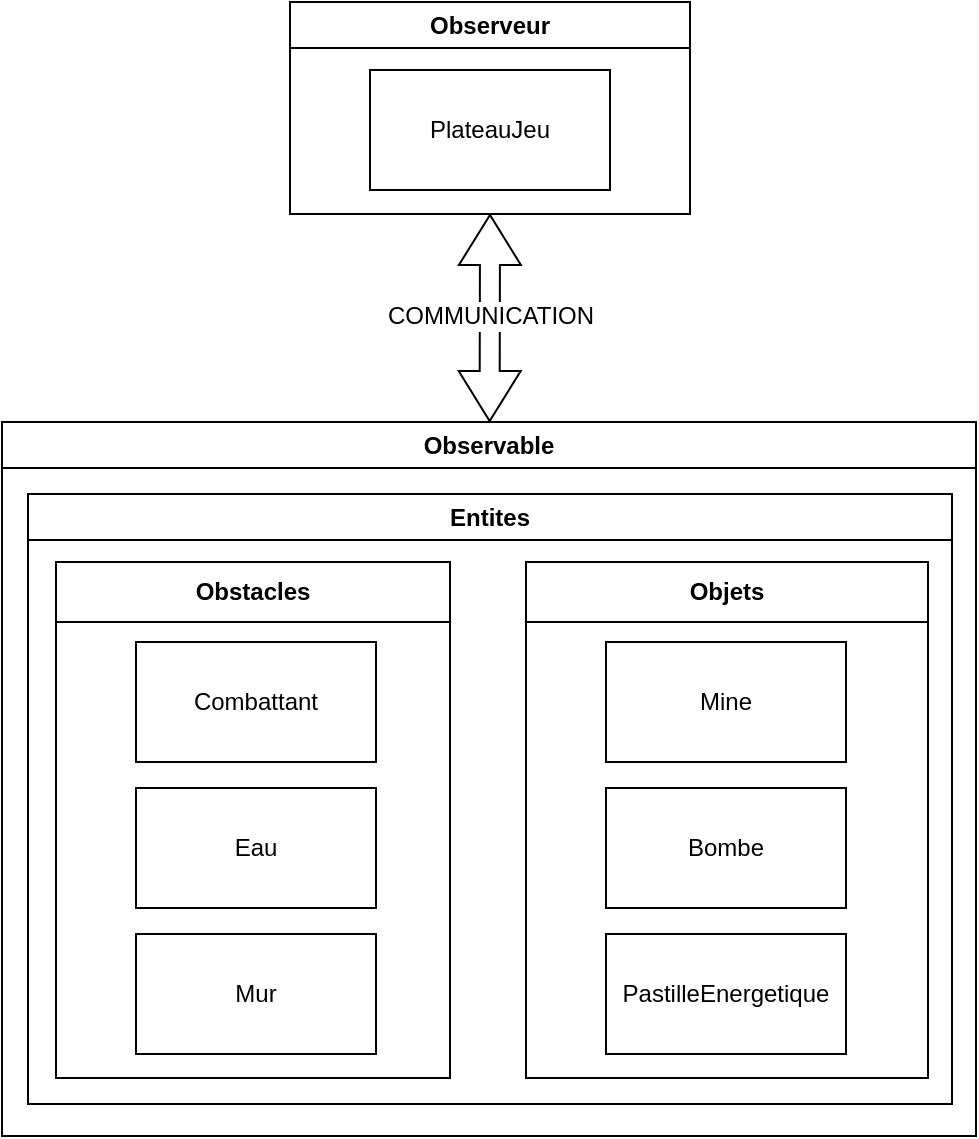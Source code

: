 <mxfile version="24.9.3" pages="2">
  <diagram name="Page-1" id="0JT_z1Z1anmlFC9r3GxD">
    <mxGraphModel dx="1114" dy="838" grid="0" gridSize="10" guides="1" tooltips="1" connect="1" arrows="1" fold="1" page="0" pageScale="1" pageWidth="827" pageHeight="1169" math="0" shadow="0">
      <root>
        <mxCell id="0" />
        <mxCell id="1" parent="0" />
        <mxCell id="oSuuzmFpZsacF9STBbim-7" value="Observeur" style="swimlane;whiteSpace=wrap;html=1;" vertex="1" parent="1">
          <mxGeometry x="111" y="131" width="200" height="106" as="geometry" />
        </mxCell>
        <mxCell id="oSuuzmFpZsacF9STBbim-1" value="PlateauJeu" style="rounded=0;whiteSpace=wrap;html=1;" vertex="1" parent="oSuuzmFpZsacF9STBbim-7">
          <mxGeometry x="40" y="34" width="120" height="60" as="geometry" />
        </mxCell>
        <mxCell id="oSuuzmFpZsacF9STBbim-15" value="Entites" style="swimlane;whiteSpace=wrap;html=1;" vertex="1" parent="1">
          <mxGeometry x="-20" y="377" width="462" height="305" as="geometry">
            <mxRectangle x="-22" y="249" width="96" height="26" as="alternateBounds" />
          </mxGeometry>
        </mxCell>
        <mxCell id="oSuuzmFpZsacF9STBbim-4" value="Objets" style="swimlane;whiteSpace=wrap;html=1;startSize=30;" vertex="1" parent="oSuuzmFpZsacF9STBbim-15">
          <mxGeometry x="249" y="34" width="201" height="258" as="geometry" />
        </mxCell>
        <mxCell id="oSuuzmFpZsacF9STBbim-12" value="Mine" style="rounded=0;whiteSpace=wrap;html=1;" vertex="1" parent="oSuuzmFpZsacF9STBbim-4">
          <mxGeometry x="40" y="40" width="120" height="60" as="geometry" />
        </mxCell>
        <mxCell id="oSuuzmFpZsacF9STBbim-13" value="Bombe" style="rounded=0;whiteSpace=wrap;html=1;" vertex="1" parent="oSuuzmFpZsacF9STBbim-4">
          <mxGeometry x="40" y="113" width="120" height="60" as="geometry" />
        </mxCell>
        <mxCell id="oSuuzmFpZsacF9STBbim-14" value="PastilleEnergetique" style="rounded=0;whiteSpace=wrap;html=1;" vertex="1" parent="oSuuzmFpZsacF9STBbim-4">
          <mxGeometry x="40" y="186" width="120" height="60" as="geometry" />
        </mxCell>
        <mxCell id="oSuuzmFpZsacF9STBbim-3" value="Obstacles" style="swimlane;whiteSpace=wrap;html=1;startSize=30;" vertex="1" parent="oSuuzmFpZsacF9STBbim-15">
          <mxGeometry x="14" y="34" width="197" height="258" as="geometry" />
        </mxCell>
        <mxCell id="oSuuzmFpZsacF9STBbim-6" value="Combattant" style="rounded=0;whiteSpace=wrap;html=1;" vertex="1" parent="oSuuzmFpZsacF9STBbim-3">
          <mxGeometry x="40" y="40" width="120" height="60" as="geometry" />
        </mxCell>
        <mxCell id="oSuuzmFpZsacF9STBbim-8" value="Eau" style="rounded=0;whiteSpace=wrap;html=1;" vertex="1" parent="oSuuzmFpZsacF9STBbim-3">
          <mxGeometry x="40" y="113" width="120" height="60" as="geometry" />
        </mxCell>
        <mxCell id="oSuuzmFpZsacF9STBbim-9" value="Mur" style="rounded=0;whiteSpace=wrap;html=1;" vertex="1" parent="oSuuzmFpZsacF9STBbim-3">
          <mxGeometry x="40" y="186" width="120" height="60" as="geometry" />
        </mxCell>
        <mxCell id="oSuuzmFpZsacF9STBbim-17" value="" style="shape=flexArrow;endArrow=classic;startArrow=classic;html=1;rounded=0;fontSize=12;startSize=8;endSize=8;curved=1;entryX=0.5;entryY=1;entryDx=0;entryDy=0;" edge="1" parent="1" source="oSuuzmFpZsacF9STBbim-19" target="oSuuzmFpZsacF9STBbim-7">
          <mxGeometry width="100" height="100" relative="1" as="geometry">
            <mxPoint x="120" y="488" as="sourcePoint" />
            <mxPoint x="220" y="388" as="targetPoint" />
          </mxGeometry>
        </mxCell>
        <mxCell id="oSuuzmFpZsacF9STBbim-22" value="COMMUNICATION" style="edgeLabel;html=1;align=center;verticalAlign=middle;resizable=0;points=[];fontSize=12;" vertex="1" connectable="0" parent="oSuuzmFpZsacF9STBbim-17">
          <mxGeometry x="0.058" y="2" relative="1" as="geometry">
            <mxPoint x="2" y="2" as="offset" />
          </mxGeometry>
        </mxCell>
        <mxCell id="oSuuzmFpZsacF9STBbim-19" value="Observable" style="swimlane;whiteSpace=wrap;html=1;" vertex="1" parent="1">
          <mxGeometry x="-33" y="341" width="487" height="357" as="geometry">
            <mxRectangle x="-22" y="249" width="96" height="26" as="alternateBounds" />
          </mxGeometry>
        </mxCell>
      </root>
    </mxGraphModel>
  </diagram>
  <diagram id="JNlQePwvGSc4apWFBJW5" name="Page-2">
    <mxGraphModel dx="1114" dy="1238" grid="0" gridSize="10" guides="1" tooltips="1" connect="1" arrows="1" fold="1" page="0" pageScale="1" pageWidth="827" pageHeight="1169" math="0" shadow="0">
      <root>
        <mxCell id="0" />
        <mxCell id="1" parent="0" />
        <mxCell id="QnYKWomrZYeOKkek3u_2-1" value="GeneralControlleur" style="rounded=0;whiteSpace=wrap;html=1;" vertex="1" parent="1">
          <mxGeometry x="139" y="263" width="120" height="60" as="geometry" />
        </mxCell>
        <mxCell id="QnYKWomrZYeOKkek3u_2-5" value="" style="shape=flexArrow;endArrow=classic;html=1;rounded=0;fontSize=12;startSize=8;endSize=8;curved=1;exitX=0.5;exitY=1;exitDx=0;exitDy=0;entryX=0.5;entryY=0;entryDx=0;entryDy=0;" edge="1" parent="1" source="QnYKWomrZYeOKkek3u_2-19" target="QnYKWomrZYeOKkek3u_2-1">
          <mxGeometry width="50" height="50" relative="1" as="geometry">
            <mxPoint x="175" y="225" as="sourcePoint" />
            <mxPoint x="225" y="175" as="targetPoint" />
          </mxGeometry>
        </mxCell>
        <mxCell id="QnYKWomrZYeOKkek3u_2-7" value="actions" style="edgeLabel;html=1;align=center;verticalAlign=middle;resizable=0;points=[];fontSize=12;" vertex="1" connectable="0" parent="QnYKWomrZYeOKkek3u_2-5">
          <mxGeometry x="-0.077" y="4" relative="1" as="geometry">
            <mxPoint x="-7" as="offset" />
          </mxGeometry>
        </mxCell>
        <mxCell id="QnYKWomrZYeOKkek3u_2-13" value="" style="shape=flexArrow;endArrow=classic;html=1;rounded=0;fontSize=12;startSize=8;endSize=8;curved=1;entryX=0.5;entryY=0;entryDx=0;entryDy=0;" edge="1" parent="1" target="QnYKWomrZYeOKkek3u_2-14">
          <mxGeometry width="50" height="50" relative="1" as="geometry">
            <mxPoint x="197" y="321" as="sourcePoint" />
            <mxPoint x="197" y="380" as="targetPoint" />
          </mxGeometry>
        </mxCell>
        <mxCell id="QnYKWomrZYeOKkek3u_2-15" value="appliquer actions" style="edgeLabel;html=1;align=center;verticalAlign=middle;resizable=0;points=[];fontSize=12;" vertex="1" connectable="0" parent="QnYKWomrZYeOKkek3u_2-13">
          <mxGeometry x="0.017" y="10" relative="1" as="geometry">
            <mxPoint x="-11" y="-10" as="offset" />
          </mxGeometry>
        </mxCell>
        <mxCell id="QnYKWomrZYeOKkek3u_2-16" value="" style="edgeStyle=none;curved=1;rounded=0;orthogonalLoop=1;jettySize=auto;html=1;fontSize=12;startSize=8;endSize=8;exitX=0.5;exitY=0;exitDx=0;exitDy=0;entryX=0.5;entryY=0;entryDx=0;entryDy=0;" edge="1" parent="1" source="QnYKWomrZYeOKkek3u_2-14" target="QnYKWomrZYeOKkek3u_2-14">
          <mxGeometry relative="1" as="geometry" />
        </mxCell>
        <mxCell id="QnYKWomrZYeOKkek3u_2-14" value="PlateauJeu" style="rounded=0;whiteSpace=wrap;html=1;" vertex="1" parent="1">
          <mxGeometry x="139" y="395" width="120" height="60" as="geometry" />
        </mxCell>
        <mxCell id="QnYKWomrZYeOKkek3u_2-18" style="edgeStyle=none;curved=1;rounded=0;orthogonalLoop=1;jettySize=auto;html=1;exitX=0.5;exitY=0;exitDx=0;exitDy=0;fontSize=12;startSize=8;endSize=8;" edge="1" parent="1" source="QnYKWomrZYeOKkek3u_2-14" target="QnYKWomrZYeOKkek3u_2-14">
          <mxGeometry relative="1" as="geometry" />
        </mxCell>
        <mxCell id="QnYKWomrZYeOKkek3u_2-19" value="Combattant Courant" style="swimlane;whiteSpace=wrap;html=1;" vertex="1" parent="1">
          <mxGeometry x="-24" y="40" width="446" height="159" as="geometry" />
        </mxCell>
        <mxCell id="QnYKWomrZYeOKkek3u_2-2" value="IA" style="swimlane;whiteSpace=wrap;html=1;" vertex="1" parent="QnYKWomrZYeOKkek3u_2-19">
          <mxGeometry x="235" y="33" width="200" height="112" as="geometry" />
        </mxCell>
        <mxCell id="QnYKWomrZYeOKkek3u_2-10" value="StrategieInterface:&lt;div&gt;StrategieOffensive&lt;/div&gt;&lt;div&gt;StrategieDefensive&lt;/div&gt;" style="rounded=0;whiteSpace=wrap;html=1;" vertex="1" parent="QnYKWomrZYeOKkek3u_2-2">
          <mxGeometry x="33" y="38" width="134" height="60" as="geometry" />
        </mxCell>
        <mxCell id="QnYKWomrZYeOKkek3u_2-3" value="Joueur" style="swimlane;whiteSpace=wrap;html=1;" vertex="1" parent="QnYKWomrZYeOKkek3u_2-19">
          <mxGeometry x="11" y="33" width="200" height="113" as="geometry" />
        </mxCell>
        <mxCell id="QnYKWomrZYeOKkek3u_2-12" value="Input:&lt;br&gt;&lt;div&gt;TerminalControlleur&lt;/div&gt;&lt;div&gt;GraphiqueVuePrincipal&lt;/div&gt;" style="rounded=0;whiteSpace=wrap;html=1;" vertex="1" parent="QnYKWomrZYeOKkek3u_2-3">
          <mxGeometry x="33" y="38" width="133" height="60" as="geometry" />
        </mxCell>
        <mxCell id="QnYKWomrZYeOKkek3u_2-23" value="" style="curved=1;endArrow=classic;html=1;rounded=0;fontSize=12;startSize=8;endSize=8;exitX=0.5;exitY=1;exitDx=0;exitDy=0;entryX=0.5;entryY=0;entryDx=0;entryDy=0;" edge="1" parent="1" source="QnYKWomrZYeOKkek3u_2-14" target="QnYKWomrZYeOKkek3u_2-19">
          <mxGeometry width="50" height="50" relative="1" as="geometry">
            <mxPoint x="202" y="511" as="sourcePoint" />
            <mxPoint x="200" y="-15" as="targetPoint" />
            <Array as="points">
              <mxPoint x="268" y="510" />
              <mxPoint x="489" y="333" />
              <mxPoint x="556" y="58" />
              <mxPoint x="204" y="-127" />
            </Array>
          </mxGeometry>
        </mxCell>
      </root>
    </mxGraphModel>
  </diagram>
</mxfile>
